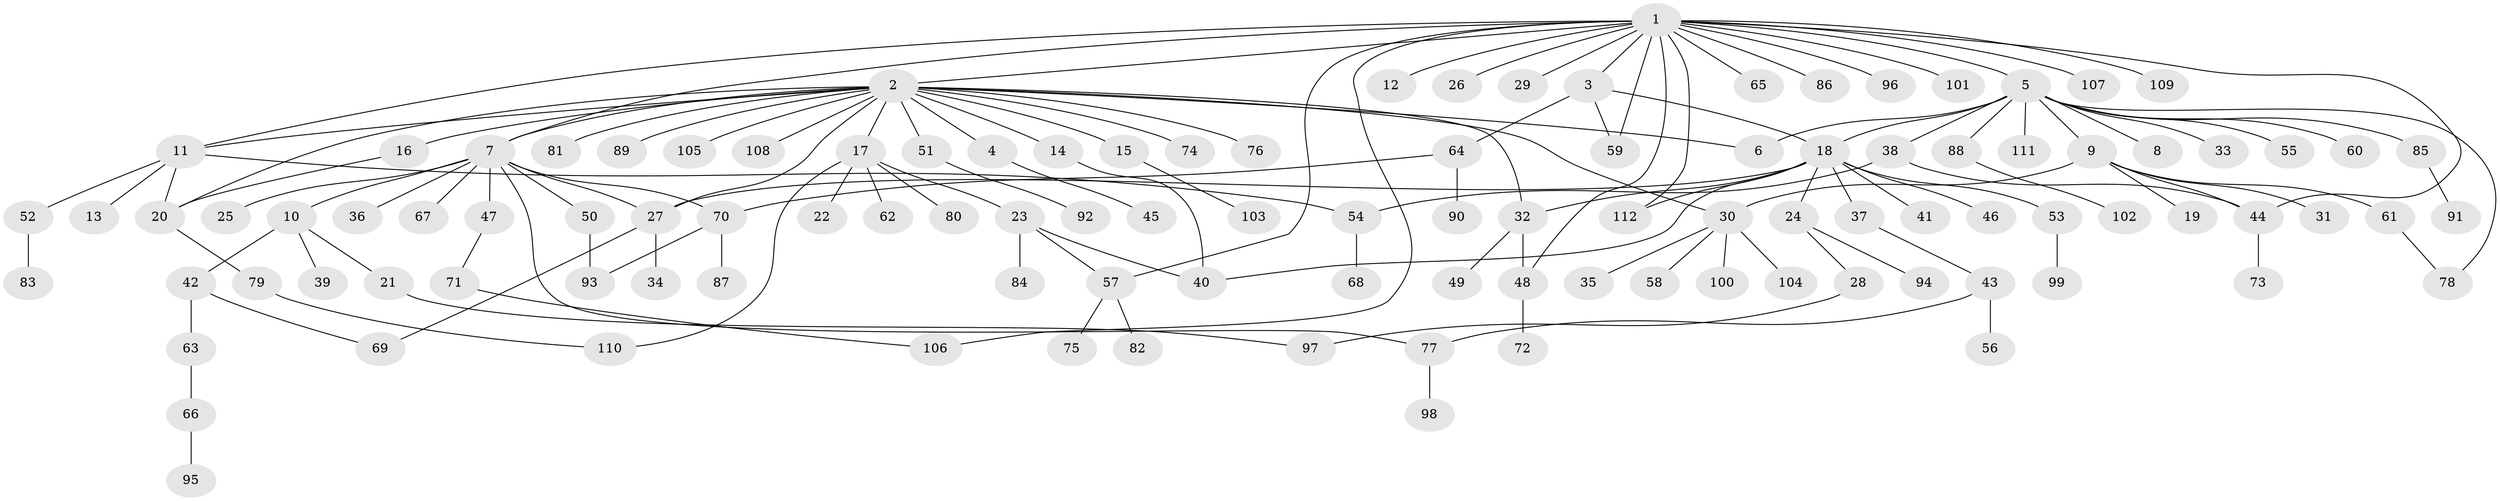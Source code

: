 // coarse degree distribution, {35: 0.011904761904761904, 13: 0.011904761904761904, 1: 0.5952380952380952, 15: 0.011904761904761904, 2: 0.19047619047619047, 9: 0.011904761904761904, 5: 0.03571428571428571, 4: 0.03571428571428571, 3: 0.08333333333333333, 6: 0.011904761904761904}
// Generated by graph-tools (version 1.1) at 2025/23/03/03/25 07:23:53]
// undirected, 112 vertices, 138 edges
graph export_dot {
graph [start="1"]
  node [color=gray90,style=filled];
  1;
  2;
  3;
  4;
  5;
  6;
  7;
  8;
  9;
  10;
  11;
  12;
  13;
  14;
  15;
  16;
  17;
  18;
  19;
  20;
  21;
  22;
  23;
  24;
  25;
  26;
  27;
  28;
  29;
  30;
  31;
  32;
  33;
  34;
  35;
  36;
  37;
  38;
  39;
  40;
  41;
  42;
  43;
  44;
  45;
  46;
  47;
  48;
  49;
  50;
  51;
  52;
  53;
  54;
  55;
  56;
  57;
  58;
  59;
  60;
  61;
  62;
  63;
  64;
  65;
  66;
  67;
  68;
  69;
  70;
  71;
  72;
  73;
  74;
  75;
  76;
  77;
  78;
  79;
  80;
  81;
  82;
  83;
  84;
  85;
  86;
  87;
  88;
  89;
  90;
  91;
  92;
  93;
  94;
  95;
  96;
  97;
  98;
  99;
  100;
  101;
  102;
  103;
  104;
  105;
  106;
  107;
  108;
  109;
  110;
  111;
  112;
  1 -- 2;
  1 -- 3;
  1 -- 5;
  1 -- 7;
  1 -- 11;
  1 -- 12;
  1 -- 26;
  1 -- 29;
  1 -- 44;
  1 -- 48;
  1 -- 57;
  1 -- 59;
  1 -- 65;
  1 -- 86;
  1 -- 96;
  1 -- 101;
  1 -- 106;
  1 -- 107;
  1 -- 109;
  1 -- 112;
  2 -- 4;
  2 -- 6;
  2 -- 7;
  2 -- 11;
  2 -- 14;
  2 -- 15;
  2 -- 16;
  2 -- 17;
  2 -- 20;
  2 -- 27;
  2 -- 30;
  2 -- 32;
  2 -- 51;
  2 -- 74;
  2 -- 76;
  2 -- 81;
  2 -- 89;
  2 -- 105;
  2 -- 108;
  3 -- 18;
  3 -- 59;
  3 -- 64;
  4 -- 45;
  5 -- 6;
  5 -- 8;
  5 -- 9;
  5 -- 18;
  5 -- 33;
  5 -- 38;
  5 -- 55;
  5 -- 60;
  5 -- 78;
  5 -- 85;
  5 -- 88;
  5 -- 111;
  7 -- 10;
  7 -- 25;
  7 -- 27;
  7 -- 36;
  7 -- 47;
  7 -- 50;
  7 -- 67;
  7 -- 70;
  7 -- 77;
  9 -- 19;
  9 -- 30;
  9 -- 31;
  9 -- 44;
  9 -- 61;
  10 -- 21;
  10 -- 39;
  10 -- 42;
  11 -- 13;
  11 -- 20;
  11 -- 52;
  11 -- 54;
  14 -- 40;
  15 -- 103;
  16 -- 20;
  17 -- 22;
  17 -- 23;
  17 -- 62;
  17 -- 80;
  17 -- 110;
  18 -- 24;
  18 -- 27;
  18 -- 32;
  18 -- 37;
  18 -- 40;
  18 -- 41;
  18 -- 46;
  18 -- 53;
  18 -- 112;
  20 -- 79;
  21 -- 97;
  23 -- 40;
  23 -- 57;
  23 -- 84;
  24 -- 28;
  24 -- 94;
  27 -- 34;
  27 -- 69;
  28 -- 97;
  30 -- 35;
  30 -- 58;
  30 -- 100;
  30 -- 104;
  32 -- 48;
  32 -- 49;
  37 -- 43;
  38 -- 44;
  38 -- 54;
  42 -- 63;
  42 -- 69;
  43 -- 56;
  43 -- 77;
  44 -- 73;
  47 -- 71;
  48 -- 72;
  50 -- 93;
  51 -- 92;
  52 -- 83;
  53 -- 99;
  54 -- 68;
  57 -- 75;
  57 -- 82;
  61 -- 78;
  63 -- 66;
  64 -- 70;
  64 -- 90;
  66 -- 95;
  70 -- 87;
  70 -- 93;
  71 -- 106;
  77 -- 98;
  79 -- 110;
  85 -- 91;
  88 -- 102;
}
